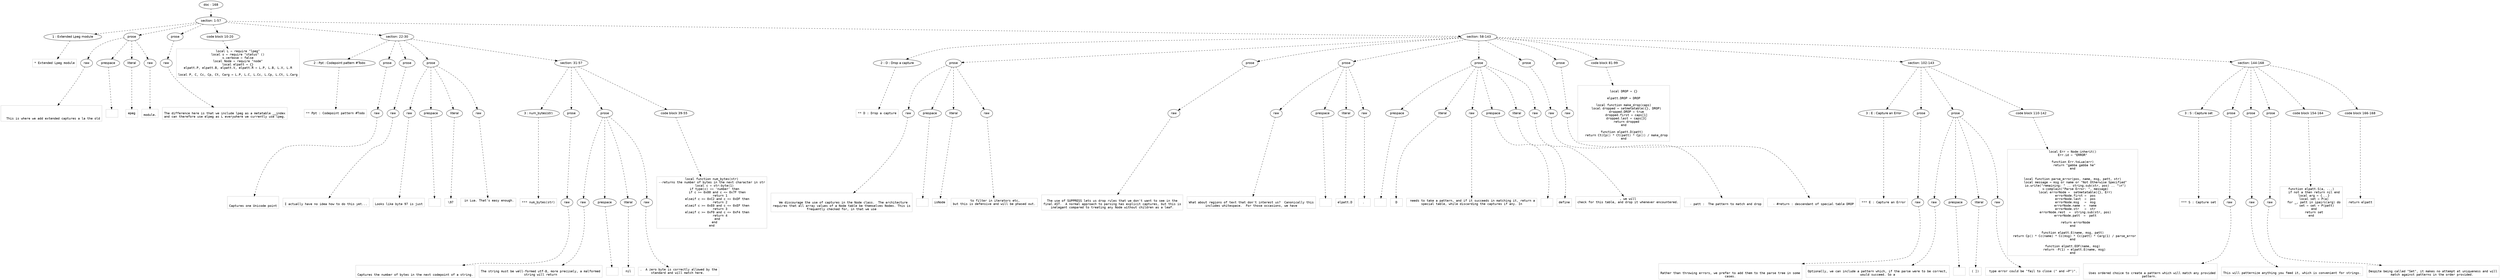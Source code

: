 digraph hierarchy {

node [fontname=Helvetica]
edge [style=dashed]

doc_0 [label="doc - 168"]


doc_0 -> { section_1}
{rank=same; section_1}

section_1 [label="section: 1-57"]


section_1 -> { header_2 prose_3 prose_4 codeblock_5 section_6 section_7}
{rank=same; header_2 prose_3 prose_4 codeblock_5 section_6 section_7}

header_2 [label="1 : Extended Lpeg module"]

prose_3 [label="prose"]

prose_4 [label="prose"]

codeblock_5 [label="code block 10-20"]

section_6 [label="section: 22-30"]

section_7 [label="section: 58-143"]


header_2 -> leaf_8
leaf_8  [color=Gray,shape=rectangle,fontname=Inconsolata,label="* Extended Lpeg module"]
prose_3 -> { raw_9 prespace_10 literal_11 raw_12}
{rank=same; raw_9 prespace_10 literal_11 raw_12}

raw_9 [label="raw"]

prespace_10 [label="prespace"]

literal_11 [label="literal"]

raw_12 [label="raw"]


raw_9 -> leaf_13
leaf_13  [color=Gray,shape=rectangle,fontname=Inconsolata,label="


  This is where we add extended captures a la the old"]
prespace_10 -> leaf_14
leaf_14  [color=Gray,shape=rectangle,fontname=Inconsolata,label=" "]
literal_11 -> leaf_15
leaf_15  [color=Gray,shape=rectangle,fontname=Inconsolata,label="epeg"]
raw_12 -> leaf_16
leaf_16  [color=Gray,shape=rectangle,fontname=Inconsolata,label=" 
module.
"]
prose_4 -> { raw_17}
{rank=same; raw_17}

raw_17 [label="raw"]


raw_17 -> leaf_18
leaf_18  [color=Gray,shape=rectangle,fontname=Inconsolata,label="
The difference here is that we include lpeg as a metatable __index
and can therefore use elpeg as L everywhere we currently use lpeg.
"]
codeblock_5 -> leaf_19
leaf_19  [color=Gray,shape=rectangle,fontname=Inconsolata,label="local L = require \"lpeg\"
local s = require \"status\" ()
s.verbose = false
local Node = require \"node\"
local elpatt = {}
elpatt.P, elpatt.B, elpatt.V, elpatt.R = L.P, L.B, L.V, L.R

local P, C, Cc, Cp, Ct, Carg = L.P, L.C, L.Cc, L.Cp, L.Ct, L.Carg
"]
section_6 -> { header_20 prose_21 prose_22 prose_23 section_24}
{rank=same; header_20 prose_21 prose_22 prose_23 section_24}

header_20 [label="2 : Ppt : Codepoint pattern #Todo"]

prose_21 [label="prose"]

prose_22 [label="prose"]

prose_23 [label="prose"]

section_24 [label="section: 31-57"]


header_20 -> leaf_25
leaf_25  [color=Gray,shape=rectangle,fontname=Inconsolata,label="** Ppt : Codepoint pattern #Todo"]
prose_21 -> { raw_26}
{rank=same; raw_26}

raw_26 [label="raw"]


raw_26 -> leaf_27
leaf_27  [color=Gray,shape=rectangle,fontname=Inconsolata,label="

Captures one Unicode point
"]
prose_22 -> { raw_28}
{rank=same; raw_28}

raw_28 [label="raw"]


raw_28 -> leaf_29
leaf_29  [color=Gray,shape=rectangle,fontname=Inconsolata,label="
I actually have no idea how to do this yet...
"]
prose_23 -> { raw_30 prespace_31 literal_32 raw_33}
{rank=same; raw_30 prespace_31 literal_32 raw_33}

raw_30 [label="raw"]

prespace_31 [label="prespace"]

literal_32 [label="literal"]

raw_33 [label="raw"]


raw_30 -> leaf_34
leaf_34  [color=Gray,shape=rectangle,fontname=Inconsolata,label="
Looks like byte 97 is just"]
prespace_31 -> leaf_35
leaf_35  [color=Gray,shape=rectangle,fontname=Inconsolata,label=" "]
literal_32 -> leaf_36
leaf_36  [color=Gray,shape=rectangle,fontname=Inconsolata,label="\\97"]
raw_33 -> leaf_37
leaf_37  [color=Gray,shape=rectangle,fontname=Inconsolata,label=" in Lua. That's easy enough.

"]
section_24 -> { header_38 prose_39 prose_40 codeblock_41}
{rank=same; header_38 prose_39 prose_40 codeblock_41}

header_38 [label="3 : num_bytes(str)"]

prose_39 [label="prose"]

prose_40 [label="prose"]

codeblock_41 [label="code block 39-55"]


header_38 -> leaf_42
leaf_42  [color=Gray,shape=rectangle,fontname=Inconsolata,label="*** num_bytes(str)"]
prose_39 -> { raw_43}
{rank=same; raw_43}

raw_43 [label="raw"]


raw_43 -> leaf_44
leaf_44  [color=Gray,shape=rectangle,fontname=Inconsolata,label="

Captures the number of bytes in the next codepoint of a string.
"]
prose_40 -> { raw_45 prespace_46 literal_47 raw_48}
{rank=same; raw_45 prespace_46 literal_47 raw_48}

raw_45 [label="raw"]

prespace_46 [label="prespace"]

literal_47 [label="literal"]

raw_48 [label="raw"]


raw_45 -> leaf_49
leaf_49  [color=Gray,shape=rectangle,fontname=Inconsolata,label="
The string must be well-formed utf-8, more precisely, a malformed
string will return"]
prespace_46 -> leaf_50
leaf_50  [color=Gray,shape=rectangle,fontname=Inconsolata,label=" "]
literal_47 -> leaf_51
leaf_51  [color=Gray,shape=rectangle,fontname=Inconsolata,label="nil"]
raw_48 -> leaf_52
leaf_52  [color=Gray,shape=rectangle,fontname=Inconsolata,label=".  A zero byte is correctly allowed by the
standard and will match here. 
"]
codeblock_41 -> leaf_53
leaf_53  [color=Gray,shape=rectangle,fontname=Inconsolata,label="local function num_bytes(str)
--returns the number of bytes in the next character in str
   local c = str:byte(1)
   if type(c) == 'number' then
      if c >= 0x00 and c <= 0x7F then
         return 1
      elseif c >= 0xC2 and c <= 0xDF then
         return 2
      elseif c >= 0xE0 and c <= 0xEF then
         return 3
      elseif c >= 0xF0 and c <= 0xF4 then
         return 4
      end
   end
end"]
section_7 -> { header_54 prose_55 prose_56 prose_57 prose_58 prose_59 prose_60 codeblock_61 section_62 section_63}
{rank=same; header_54 prose_55 prose_56 prose_57 prose_58 prose_59 prose_60 codeblock_61 section_62 section_63}

header_54 [label="2 : D : Drop a capture"]

prose_55 [label="prose"]

prose_56 [label="prose"]

prose_57 [label="prose"]

prose_58 [label="prose"]

prose_59 [label="prose"]

prose_60 [label="prose"]

codeblock_61 [label="code block 81-99"]

section_62 [label="section: 102-143"]

section_63 [label="section: 144-168"]


header_54 -> leaf_64
leaf_64  [color=Gray,shape=rectangle,fontname=Inconsolata,label="** D : Drop a capture"]
prose_55 -> { raw_65 prespace_66 literal_67 raw_68}
{rank=same; raw_65 prespace_66 literal_67 raw_68}

raw_65 [label="raw"]

prespace_66 [label="prespace"]

literal_67 [label="literal"]

raw_68 [label="raw"]


raw_65 -> leaf_69
leaf_69  [color=Gray,shape=rectangle,fontname=Inconsolata,label="

  We discourage the use of captures in the Node class.  The architecture
requires that all array values of a Node table be themselves Nodes. This is
frequently checked for, in that we use"]
prespace_66 -> leaf_70
leaf_70  [color=Gray,shape=rectangle,fontname=Inconsolata,label=" "]
literal_67 -> leaf_71
leaf_71  [color=Gray,shape=rectangle,fontname=Inconsolata,label="isNode"]
raw_68 -> leaf_72
leaf_72  [color=Gray,shape=rectangle,fontname=Inconsolata,label=" to filter in iterators etc,
but this is defensive and will be phased out.
"]
prose_56 -> { raw_73}
{rank=same; raw_73}

raw_73 [label="raw"]


raw_73 -> leaf_74
leaf_74  [color=Gray,shape=rectangle,fontname=Inconsolata,label="
The use of SUPPRESS lets us drop rules that we don't want to see in the
final AST.  A normal approach to parsing has explicit captures, but this is
inelegant compared to treating any Node without children as a leaf.
"]
prose_57 -> { raw_75 prespace_76 literal_77 raw_78}
{rank=same; raw_75 prespace_76 literal_77 raw_78}

raw_75 [label="raw"]

prespace_76 [label="prespace"]

literal_77 [label="literal"]

raw_78 [label="raw"]


raw_75 -> leaf_79
leaf_79  [color=Gray,shape=rectangle,fontname=Inconsolata,label="
What about regions of text that don't interest us?  Canonically this
includes whitespace.  For those occasions, we have"]
prespace_76 -> leaf_80
leaf_80  [color=Gray,shape=rectangle,fontname=Inconsolata,label=" "]
literal_77 -> leaf_81
leaf_81  [color=Gray,shape=rectangle,fontname=Inconsolata,label="elpatt.D"]
raw_78 -> leaf_82
leaf_82  [color=Gray,shape=rectangle,fontname=Inconsolata,label=". 
"]
prose_58 -> { prespace_83 literal_84 raw_85 prespace_86 literal_87 raw_88}
{rank=same; prespace_83 literal_84 raw_85 prespace_86 literal_87 raw_88}

prespace_83 [label="prespace"]

literal_84 [label="literal"]

raw_85 [label="raw"]

prespace_86 [label="prespace"]

literal_87 [label="literal"]

raw_88 [label="raw"]


prespace_83 -> leaf_89
leaf_89  [color=Gray,shape=rectangle,fontname=Inconsolata,label=""]
literal_84 -> leaf_90
leaf_90  [color=Gray,shape=rectangle,fontname=Inconsolata,label="D"]
raw_85 -> leaf_91
leaf_91  [color=Gray,shape=rectangle,fontname=Inconsolata,label=" needs to take a pattern, and if it succeeds in matching it, return a
special table, while discarding the captures if any. In"]
prespace_86 -> leaf_92
leaf_92  [color=Gray,shape=rectangle,fontname=Inconsolata,label=" "]
literal_87 -> leaf_93
leaf_93  [color=Gray,shape=rectangle,fontname=Inconsolata,label="define"]
raw_88 -> leaf_94
leaf_94  [color=Gray,shape=rectangle,fontname=Inconsolata,label=", we will
check for this table, and drop it whenever encountered.

"]
prose_59 -> { raw_95}
{rank=same; raw_95}

raw_95 [label="raw"]


raw_95 -> leaf_96
leaf_96  [color=Gray,shape=rectangle,fontname=Inconsolata,label="
  - patt :  The pattern to match and drop
"]
prose_60 -> { raw_97}
{rank=same; raw_97}

raw_97 [label="raw"]


raw_97 -> leaf_98
leaf_98  [color=Gray,shape=rectangle,fontname=Inconsolata,label="
  - #return : descendant of special table DROP
"]
codeblock_61 -> leaf_99
leaf_99  [color=Gray,shape=rectangle,fontname=Inconsolata,label="
local DROP = {}

elpatt.DROP = DROP

local function make_drop(caps)
   local dropped = setmetatable({}, DROP)
   dropped.DROP = true
   dropped.first = caps[1]
   dropped.last = caps[3]
   return dropped
end

function elpatt.D(patt)  
   return Ct(Cp() * Ct(patt) * Cp()) / make_drop
end
"]
section_62 -> { header_100 prose_101 prose_102 codeblock_103}
{rank=same; header_100 prose_101 prose_102 codeblock_103}

header_100 [label="3 : E : Capture an Error"]

prose_101 [label="prose"]

prose_102 [label="prose"]

codeblock_103 [label="code block 110-142"]


header_100 -> leaf_104
leaf_104  [color=Gray,shape=rectangle,fontname=Inconsolata,label="*** E : Capture an Error"]
prose_101 -> { raw_105}
{rank=same; raw_105}

raw_105 [label="raw"]


raw_105 -> leaf_106
leaf_106  [color=Gray,shape=rectangle,fontname=Inconsolata,label="

Rather than throwing errors, we prefer to add them to the parse tree in some
cases.
"]
prose_102 -> { raw_107 prespace_108 literal_109 raw_110}
{rank=same; raw_107 prespace_108 literal_109 raw_110}

raw_107 [label="raw"]

prespace_108 [label="prespace"]

literal_109 [label="literal"]

raw_110 [label="raw"]


raw_107 -> leaf_111
leaf_111  [color=Gray,shape=rectangle,fontname=Inconsolata,label="
Optionally, we can include a pattern which, if the parse were to be correct,
would succeed. So a"]
prespace_108 -> leaf_112
leaf_112  [color=Gray,shape=rectangle,fontname=Inconsolata,label=" "]
literal_109 -> leaf_113
leaf_113  [color=Gray,shape=rectangle,fontname=Inconsolata,label="( ])"]
raw_110 -> leaf_114
leaf_114  [color=Gray,shape=rectangle,fontname=Inconsolata,label=" type error could be \"fail to close (\" and =P\")\".
"]
codeblock_103 -> leaf_115
leaf_115  [color=Gray,shape=rectangle,fontname=Inconsolata,label="local Err = Node:inherit()
Err.id = \"ERROR\"

function Err.toLua(err)
  return \"gabba gabba he\"
end


local function parse_error(pos, name, msg, patt, str)
   local message = msg or name or \"Not Otherwise Specified\"
   io.write(\"remaining: \" .. string.sub(str, pos) .. \"\\n\")
   s:complain(\"Parse Error: \", message)
   local errorNode =  setmetatable({}, Err)
   errorNode.first =  pos
   errorNode.last  =  pos
   errorNode.msg   =  msg
   errorNode.name  =  name
   errorNode.str   =  str
   errorNode.rest  =  string.sub(str, pos)
   errorNode.patt  =  patt

   return errorNode
end

function elpatt.E(name, msg, patt)
  return Cp() * Cc(name) * Cc(msg) * Cc(patt) * Carg(1) / parse_error
end

function elpatt.EOF(name, msg)
  return -P(1) + elpatt.E(name, msg)
end"]
section_63 -> { header_116 prose_117 prose_118 prose_119 codeblock_120 codeblock_121}
{rank=same; header_116 prose_117 prose_118 prose_119 codeblock_120 codeblock_121}

header_116 [label="3 : S : Capture set"]

prose_117 [label="prose"]

prose_118 [label="prose"]

prose_119 [label="prose"]

codeblock_120 [label="code block 154-164"]

codeblock_121 [label="code block 166-168"]


header_116 -> leaf_122
leaf_122  [color=Gray,shape=rectangle,fontname=Inconsolata,label="*** S : Capture set"]
prose_117 -> { raw_123}
{rank=same; raw_123}

raw_123 [label="raw"]


raw_123 -> leaf_124
leaf_124  [color=Gray,shape=rectangle,fontname=Inconsolata,label="

  Uses ordered choice to create a pattern which will match any provided
pattern. 
"]
prose_118 -> { raw_125}
{rank=same; raw_125}

raw_125 [label="raw"]


raw_125 -> leaf_126
leaf_126  [color=Gray,shape=rectangle,fontname=Inconsolata,label="
This will patternize anything you feed it, which is convenient for strings.
"]
prose_119 -> { raw_127}
{rank=same; raw_127}

raw_127 [label="raw"]


raw_127 -> leaf_128
leaf_128  [color=Gray,shape=rectangle,fontname=Inconsolata,label="
Despite being called \"Set\", it makes no attempt at uniqueness and will
match against patterns in the order provided. 
"]
codeblock_120 -> leaf_129
leaf_129  [color=Gray,shape=rectangle,fontname=Inconsolata,label="function elpatt.S(a, ...)
   if not a then return nil end
   local arg = {...}
   local set = P(a)
   for _, patt in ipairs(arg) do
      set = set + P(patt)
   end
   return set
end"]
codeblock_121 -> leaf_130
leaf_130  [color=Gray,shape=rectangle,fontname=Inconsolata,label="return elpatt"]

}

